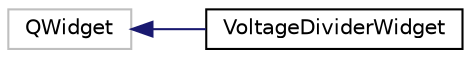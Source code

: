 digraph "Graphical Class Hierarchy"
{
 // LATEX_PDF_SIZE
  edge [fontname="Helvetica",fontsize="10",labelfontname="Helvetica",labelfontsize="10"];
  node [fontname="Helvetica",fontsize="10",shape=record];
  rankdir="LR";
  Node6 [label="QWidget",height=0.2,width=0.4,color="grey75", fillcolor="white", style="filled",tooltip=" "];
  Node6 -> Node0 [dir="back",color="midnightblue",fontsize="10",style="solid",fontname="Helvetica"];
  Node0 [label="VoltageDividerWidget",height=0.2,width=0.4,color="black", fillcolor="white", style="filled",URL="$classVoltageDividerWidget.html",tooltip="The VoltageDividerWidget class represents a widget with integrated sub widgets for input and output...."];
}
